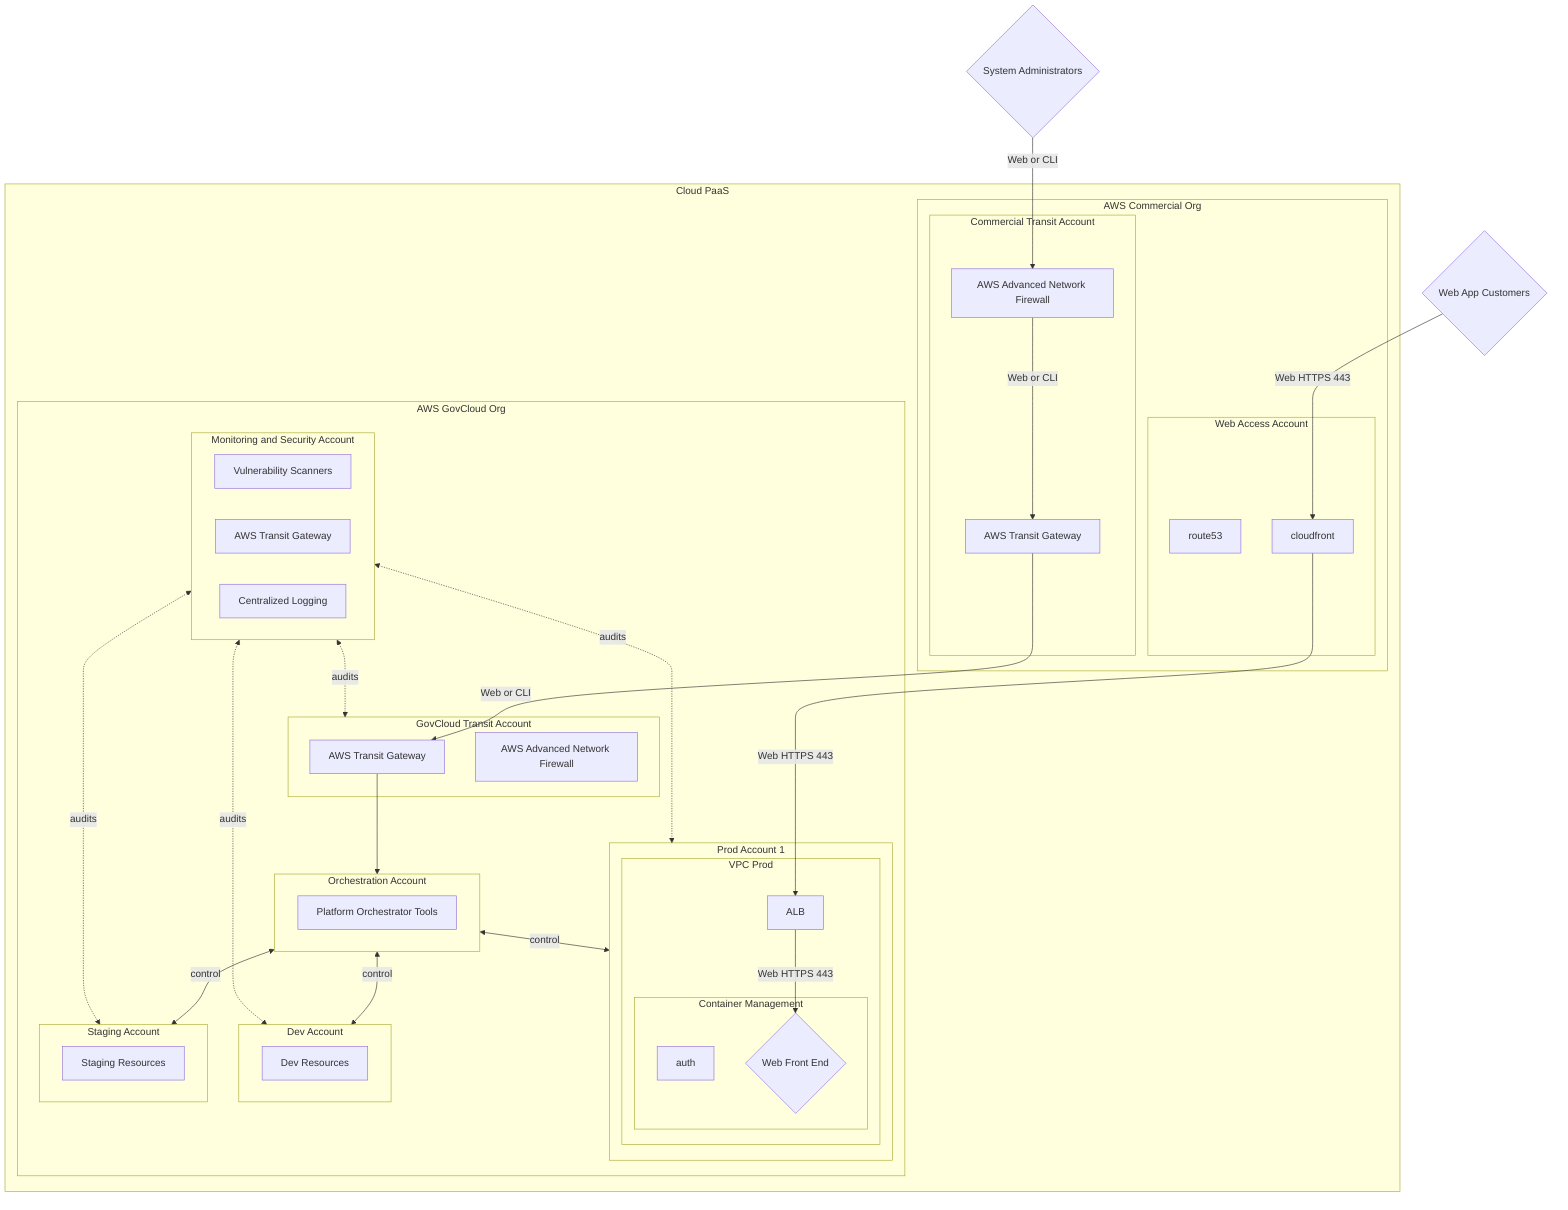 %%Generic PaaS diagram

flowchart TD

%%External entities or services
customer{Web App Customers}
admin{System Administrators}

%%Accreditation boundary
subgraph Cloud PaaS
  subgraph AWS Commercial Org
    subgraph Web Access Account
      route53[route53]
      cloudfront[cloudfront]
    end
    subgraph Commercial Transit Account
      awsnetfirewall[AWS Advanced Network Firewall]
      awsXit[AWS Transit Gateway]
    end
  end
  subgraph AWS GovCloud Org
      subgraph prod1[Prod Account 1]
        subgraph VPC Prod
          ALB[ALB]
          subgraph Container Management
          auth[auth]
          appContainer{Web Front End}
          end
        end
      end
      subgraph security[Monitoring and Security Account]
        vulnScanner[Vulnerability Scanners]
        awsXitVuln[AWS Transit Gateway]
        logging[Centralized Logging]
      end
      subgraph transitG[GovCloud Transit Account]
        awsXitG[AWS Transit Gateway]
        awsnetfirewallG[AWS Advanced Network Firewall]
      end
      subgraph orchestration[Orchestration Account]
        orchestrator[Platform Orchestrator Tools]
      end
      subgraph dev[Dev Account]
        devResources[Dev Resources]
      end
      subgraph stage[Staging Account]
        stageResources[Staging Resources]
      end
  end
end

%%Connections
cloudfront -- Web HTTPS 443 --> ALB
customer -- Web HTTPS 443 --> cloudfront
ALB -- Web HTTPS 443 --> appContainer
admin -- Web or CLI --> awsnetfirewall
awsnetfirewall -- Web or CLI --> awsXit
awsXit -- Web or CLI --> awsXitG
awsXitG --> orchestration
orchestration <--control--> dev & stage & prod1
security <-.audits.-> dev & stage & prod1 & transitG